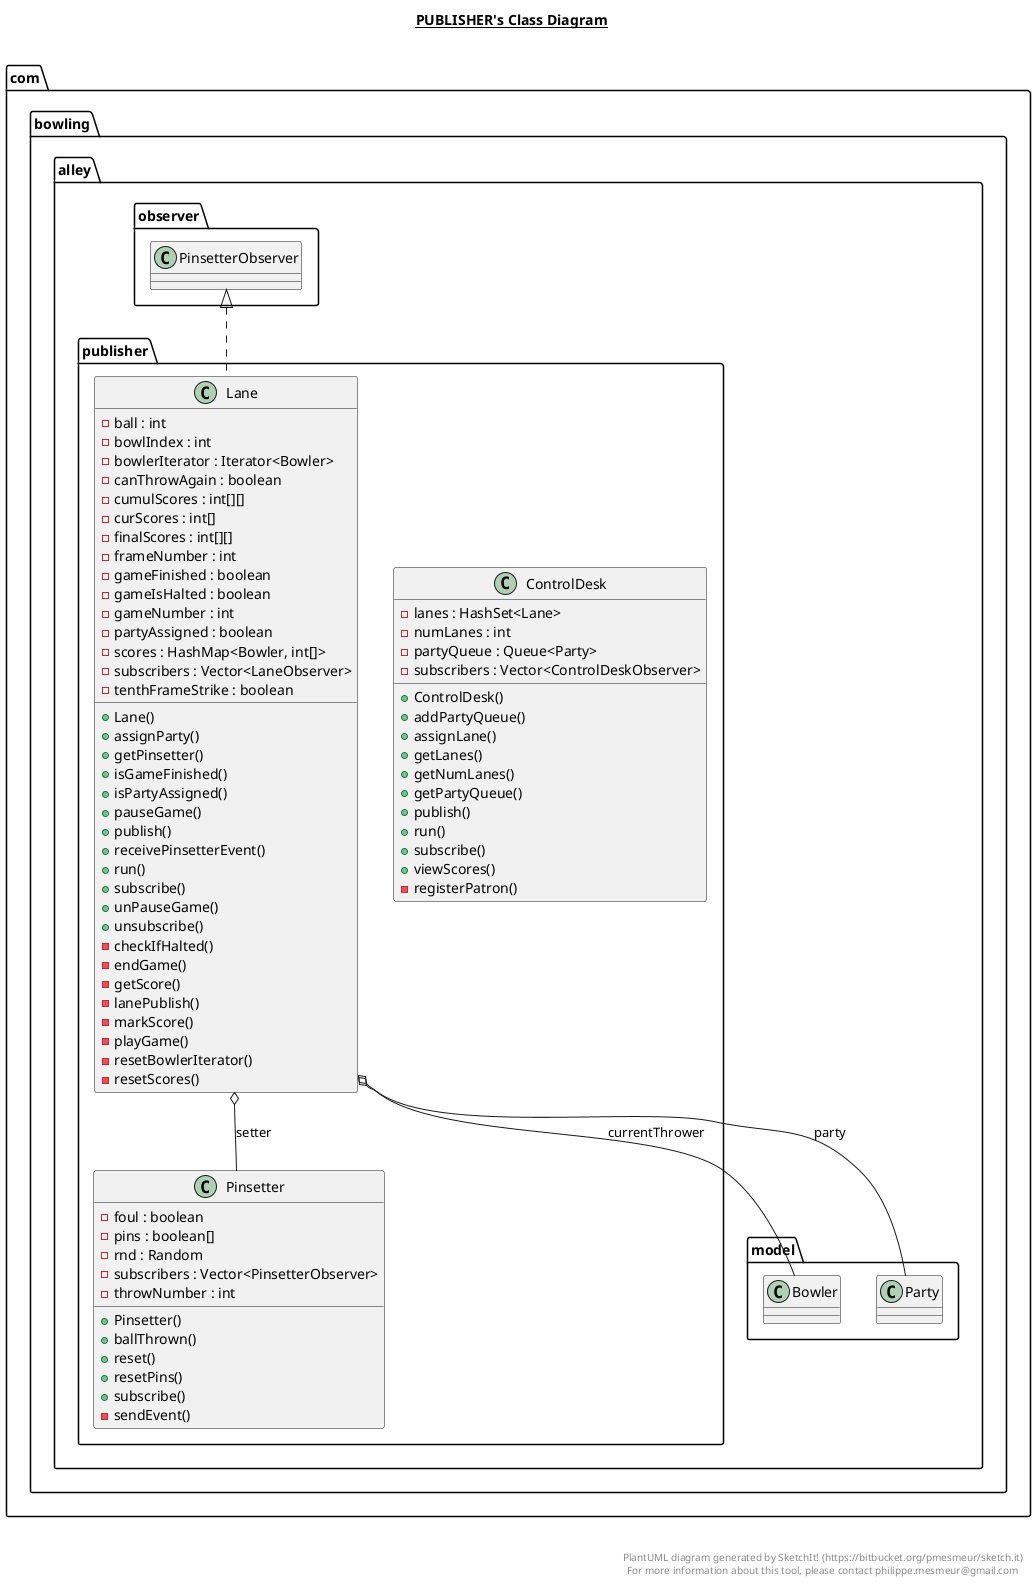 @startuml

title __PUBLISHER's Class Diagram__\n

  namespace com.bowling.alley {
    namespace publisher {
      class com.bowling.alley.publisher.ControlDesk {
          - lanes : HashSet<Lane>
          - numLanes : int
          - partyQueue : Queue<Party>
          - subscribers : Vector<ControlDeskObserver>
          + ControlDesk()
          + addPartyQueue()
          + assignLane()
          + getLanes()
          + getNumLanes()
          + getPartyQueue()
          + publish()
          + run()
          + subscribe()
          + viewScores()
          - registerPatron()
      }
    }
  }
  

  namespace com.bowling.alley {
    namespace publisher {
      class com.bowling.alley.publisher.Lane {
          - ball : int
          - bowlIndex : int
          - bowlerIterator : Iterator<Bowler>
          - canThrowAgain : boolean
          - cumulScores : int[][]
          - curScores : int[]
          - finalScores : int[][]
          - frameNumber : int
          - gameFinished : boolean
          - gameIsHalted : boolean
          - gameNumber : int
          - partyAssigned : boolean
          - scores : HashMap<Bowler, int[]>
          - subscribers : Vector<LaneObserver>
          - tenthFrameStrike : boolean
          + Lane()
          + assignParty()
          + getPinsetter()
          + isGameFinished()
          + isPartyAssigned()
          + pauseGame()
          + publish()
          + receivePinsetterEvent()
          + run()
          + subscribe()
          + unPauseGame()
          + unsubscribe()
          - checkIfHalted()
          - endGame()
          - getScore()
          - lanePublish()
          - markScore()
          - playGame()
          - resetBowlerIterator()
          - resetScores()
      }
    }
  }
  

  namespace com.bowling.alley {
    namespace publisher {
      class com.bowling.alley.publisher.Pinsetter {
          - foul : boolean
          - pins : boolean[]
          - rnd : Random
          - subscribers : Vector<PinsetterObserver>
          - throwNumber : int
          + Pinsetter()
          + ballThrown()
          + reset()
          + resetPins()
          + subscribe()
          - sendEvent()
      }
    }
  }
  

  com.bowling.alley.publisher.Lane .up.|> com.bowling.alley.observer.PinsetterObserver
  com.bowling.alley.publisher.Lane o-- com.bowling.alley.model.Bowler : currentThrower
  com.bowling.alley.publisher.Lane o-- com.bowling.alley.model.Party : party
  com.bowling.alley.publisher.Lane o-- com.bowling.alley.publisher.Pinsetter : setter


right footer


PlantUML diagram generated by SketchIt! (https://bitbucket.org/pmesmeur/sketch.it)
For more information about this tool, please contact philippe.mesmeur@gmail.com
endfooter

@enduml
